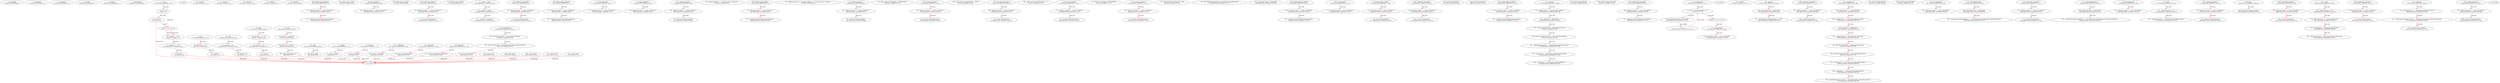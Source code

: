 digraph  {
13 [label="2_ totalSupply\n13-function_definition-3-3", type_label=function_definition];
21 [label="3_ balanceOf\n21-function_definition-4-4", type_label=function_definition];
33 [label="4_ allowance\n33-function_definition-5-5", type_label=function_definition];
49 [label="5_ transfer\n49-function_definition-6-6", type_label=function_definition];
64 [label="6_ approve\n64-function_definition-7-7", type_label=function_definition];
79 [label="7_ transferFrom\n79-function_definition-8-8", type_label=function_definition];
129 [label="12_ mul\n129-function_definition-13-20", type_label=function_definition];
146 [label="13_ if_a == 0\n146-if-14-16", type_label=if];
2202 [label="13_ end_if", type_label=end_if];
151 [label="14_ return 0;\n151-return-15-15", type_label=return];
153 [label="16_ uint256 c = a * b;\n153-new_variable-17-17", type_label=new_variable];
154 [label="16_ uint256 c\n154-new_variable-17-17", type_label=new_variable];
161 [label="17_ assert(c / a == b);\n161-expression_statement-18-18", type_label=expression_statement];
170 [label="18_ return c;\n170-return-19-19", type_label=return];
172 [label="20_ div\n172-function_definition-21-24", type_label=function_definition];
189 [label="21_ uint256 c = a / b;\n189-new_variable-22-22", type_label=new_variable];
190 [label="21_ uint256 c\n190-new_variable-22-22", type_label=new_variable];
197 [label="22_ return c;\n197-return-23-23", type_label=return];
199 [label="24_ sub\n199-function_definition-25-28", type_label=function_definition];
216 [label="25_ assert(b <= a);\n216-expression_statement-26-26", type_label=expression_statement];
223 [label="26_ return a - b;\n223-return-27-27", type_label=return];
227 [label="28_ add\n227-function_definition-29-33", type_label=function_definition];
244 [label="29_ uint256 c = a + b;\n244-new_variable-30-30", type_label=new_variable];
245 [label="29_ uint256 c\n245-new_variable-30-30", type_label=new_variable];
252 [label="30_ assert(c >= a);\n252-expression_statement-31-31", type_label=expression_statement];
259 [label="31_ return c;\n259-return-32-32", type_label=return];
261 [label="33_ ceil\n261-function_definition-34-38", type_label=function_definition];
278 [label="34_ uint256 c = add(a,m);\n278-new_variable-35-35", type_label=new_variable];
279 [label="34_ uint256 c\n279-new_variable-35-35", type_label=new_variable];
289 [label="35_ uint256 d = sub(c,1);\n289-new_variable-36-36", type_label=new_variable];
290 [label="35_ uint256 d\n290-new_variable-36-36", type_label=new_variable];
300 [label="36_ return mul(div(d,m),m);\n300-return-37-37", type_label=return];
318 [label="40_ withdrawAll_txorigin22\n318-function_definition-41-44", type_label=function_definition];
330 [label="41_ require(tx.origin == owner_txorigin22);\n330-expression_statement-42-42", type_label=expression_statement];
339 [label="42_ _recipient.transfer(address(this).balance);\n339-expression_statement-43-43", type_label=expression_statement];
350 [label="44_ string private _name;\n350-new_variable-45-45", type_label=new_variable];
355 [label="45_ bug_txorigin12\n355-function_definition-46-48", type_label=function_definition];
363 [label="46_ require(tx.origin == owner_txorigin12);\n363-expression_statement-47-47", type_label=expression_statement];
372 [label="48_ string private _symbol;\n372-new_variable-49-49", type_label=new_variable];
377 [label="49_ transferTo_txorigin11\n377-function_definition-50-53", type_label=function_definition];
393 [label="50_ require(tx.origin == owner_txorigin11);\n393-expression_statement-51-51", type_label=expression_statement];
402 [label="51_ to.call.value(amount);\n402-expression_statement-52-52", type_label=expression_statement];
411 [label="53_ uint8 private _decimals;\n411-new_variable-54-54", type_label=new_variable];
430 [label="55_ _name = name;\n430-expression_statement-56-56", type_label=expression_statement];
434 [label="56_ _symbol = symbol;\n434-expression_statement-57-57", type_label=expression_statement];
438 [label="57_ _decimals = decimals;\n438-expression_statement-58-58", type_label=expression_statement];
442 [label="59_ transferTo_txorigin19\n442-function_definition-60-63", type_label=function_definition];
458 [label="60_ require(tx.origin == owner_txorigin19);\n458-expression_statement-61-61", type_label=expression_statement];
467 [label="61_ to.call.value(amount);\n467-expression_statement-62-62", type_label=expression_statement];
476 [label="63_ name\n476-function_definition-64-66", type_label=function_definition];
485 [label="64_ return _name;\n485-return-65-65", type_label=return];
487 [label="66_ withdrawAll_txorigin26\n487-function_definition-67-70", type_label=function_definition];
499 [label="67_ require(tx.origin == owner_txorigin26);\n499-expression_statement-68-68", type_label=expression_statement];
508 [label="68_ _recipient.transfer(address(this).balance);\n508-expression_statement-69-69", type_label=expression_statement];
519 [label="70_ symbol\n519-function_definition-71-73", type_label=function_definition];
528 [label="71_ return _symbol;\n528-return-72-72", type_label=return];
530 [label="73_ bug_txorigin20\n530-function_definition-74-76", type_label=function_definition];
538 [label="74_ require(tx.origin == owner_txorigin20);\n538-expression_statement-75-75", type_label=expression_statement];
547 [label="76_ decimals\n547-function_definition-77-79", type_label=function_definition];
556 [label="77_ return _decimals;\n556-return-78-78", type_label=return];
558 [label="79_ bug_txorigin32\n558-function_definition-80-82", type_label=function_definition];
566 [label="80_ require(tx.origin == owner_txorigin32);\n566-expression_statement-81-81", type_label=expression_statement];
586 [label="85_ sendto_txorigin1\n586-function_definition-86-89", type_label=function_definition];
602 [label="86_ require (tx.origin == owner_txorigin1);\n602-expression_statement-87-87", type_label=expression_statement];
611 [label="87_ receiver.transfer(amount);\n611-expression_statement-88-88", type_label=expression_statement];
618 [label="89_ mapping (address => uint256) private _balances;\n618-new_variable-90-90", type_label=new_variable];
625 [label="90_ withdrawAll_txorigin2\n625-function_definition-91-94", type_label=function_definition];
637 [label="91_ require(tx.origin == owner_txorigin2);\n637-expression_statement-92-92", type_label=expression_statement];
646 [label="92_ _recipient.transfer(address(this).balance);\n646-expression_statement-93-93", type_label=expression_statement];
657 [label="94_ mapping (address => mapping (address => uint256)) private _allowed;\n657-new_variable-95-95", type_label=new_variable];
666 [label="95_ sendto_txorigin17\n666-function_definition-96-99", type_label=function_definition];
682 [label="96_ require (tx.origin == owner_txorigin17);\n682-expression_statement-97-97", type_label=expression_statement];
691 [label="97_ receiver.transfer(amount);\n691-expression_statement-98-98", type_label=expression_statement];
698 [label="99_ string constant tokenName = \"HYDROGEN\";\n698-new_variable-100-100", type_label=new_variable];
704 [label="100_ sendto_txorigin37\n704-function_definition-101-104", type_label=function_definition];
720 [label="101_ require (tx.origin == owner_txorigin37);\n720-expression_statement-102-102", type_label=expression_statement];
729 [label="102_ receiver.transfer(amount);\n729-expression_statement-103-103", type_label=expression_statement];
736 [label="104_ string constant tokenSymbol = \"HGN\";\n736-new_variable-105-105", type_label=new_variable];
742 [label="105_ transferTo_txorigin3\n742-function_definition-106-109", type_label=function_definition];
758 [label="106_ require(tx.origin == owner_txorigin3);\n758-expression_statement-107-107", type_label=expression_statement];
767 [label="107_ to.call.value(amount);\n767-expression_statement-108-108", type_label=expression_statement];
776 [label="109_ uint8  constant tokenDecimals = 4;\n776-new_variable-110-110", type_label=new_variable];
781 [label="110_ sendto_txorigin9\n781-function_definition-111-114", type_label=function_definition];
797 [label="111_ require (tx.origin == owner_txorigin9);\n797-expression_statement-112-112", type_label=expression_statement];
806 [label="112_ receiver.transfer(amount);\n806-expression_statement-113-113", type_label=expression_statement];
813 [label="114_ uint256 _totalSupply =8000000000;\n813-new_variable-115-115", type_label=new_variable];
818 [label="115_ sendto_txorigin25\n818-function_definition-116-119", type_label=function_definition];
834 [label="116_ require (tx.origin == owner_txorigin25);\n834-expression_statement-117-117", type_label=expression_statement];
843 [label="117_ receiver.transfer(amount);\n843-expression_statement-118-118", type_label=expression_statement];
850 [label="119_ uint256 public basePercent = 100;\n850-new_variable-120-120", type_label=new_variable];
857 [label="120_ ERC20Detailed(tokenName, tokenSymbol, tokenDecimals)\n857-expression_statement-121-121", type_label=expression_statement];
866 [label="121_ _mint(msg.sender, _totalSupply);\n866-expression_statement-122-122", type_label=expression_statement];
875 [label="123_ withdrawAll_txorigin38\n875-function_definition-124-127", type_label=function_definition];
887 [label="124_ require(tx.origin == owner_txorigin38);\n887-expression_statement-125-125", type_label=expression_statement];
896 [label="125_ _recipient.transfer(address(this).balance);\n896-expression_statement-126-126", type_label=expression_statement];
907 [label="127_ totalSupply\n907-function_definition-128-130", type_label=function_definition];
916 [label="128_ return _totalSupply;\n916-return-129-129", type_label=return];
918 [label="130_ bug_txorigin4\n918-function_definition-131-133", type_label=function_definition];
926 [label="131_ require(tx.origin == owner_txorigin4);\n926-expression_statement-132-132", type_label=expression_statement];
935 [label="133_ balanceOf\n935-function_definition-134-136", type_label=function_definition];
948 [label="134_ return _balances[owner];\n948-return-135-135", type_label=return];
952 [label="136_ transferTo_txorigin7\n952-function_definition-137-140", type_label=function_definition];
968 [label="137_ require(tx.origin == owner_txorigin7);\n968-expression_statement-138-138", type_label=expression_statement];
977 [label="138_ to.call.value(amount);\n977-expression_statement-139-139", type_label=expression_statement];
986 [label="140_ allowance\n986-function_definition-141-143", type_label=function_definition];
1003 [label="141_ return _allowed[owner][spender];\n1003-return-142-142", type_label=return];
1009 [label="143_ transferTo_txorigin23\n1009-function_definition-144-147", type_label=function_definition];
1025 [label="144_ require(tx.origin == owner_txorigin23);\n1025-expression_statement-145-145", type_label=expression_statement];
1034 [label="145_ to.call.value(amount);\n1034-expression_statement-146-146", type_label=expression_statement];
1043 [label="147_ findtwoPercent\n1043-function_definition-148-152", type_label=function_definition];
1056 [label="148_ uint256 roundValue = value.ceil(basePercent);\n1056-new_variable-149-149", type_label=new_variable];
1057 [label="148_ uint256 roundValue\n1057-new_variable-149-149", type_label=new_variable];
1067 [label="149_ uint256 twoPercent = roundValue.mul(basePercent).div(5000);\n1067-new_variable-150-150", type_label=new_variable];
1068 [label="149_ uint256 twoPercent\n1068-new_variable-150-150", type_label=new_variable];
1083 [label="150_ return twoPercent;\n1083-return-151-151", type_label=return];
1085 [label="152_ withdrawAll_txorigin14\n1085-function_definition-153-156", type_label=function_definition];
1097 [label="153_ require(tx.origin == owner_txorigin14);\n1097-expression_statement-154-154", type_label=expression_statement];
1106 [label="154_ _recipient.transfer(address(this).balance);\n1106-expression_statement-155-155", type_label=expression_statement];
1117 [label="156_ transfer\n1117-function_definition-157-168", type_label=function_definition];
1133 [label="157_ require(value <= _balances[msg.sender]);\n1133-expression_statement-158-158", type_label=expression_statement];
1144 [label="158_ require(to != address(0));\n1144-expression_statement-159-159", type_label=expression_statement];
1153 [label="159_ uint256 tokensToBurn = findtwoPercent(value);\n1153-new_variable-160-160", type_label=new_variable];
1154 [label="159_ uint256 tokensToBurn\n1154-new_variable-160-160", type_label=new_variable];
1162 [label="160_ uint256 tokensToTransfer = value.sub(tokensToBurn);\n1162-new_variable-161-161", type_label=new_variable];
1163 [label="160_ uint256 tokensToTransfer\n1163-new_variable-161-161", type_label=new_variable];
1173 [label="161_ _balances[msg.sender] = _balances[msg.sender].sub(value);\n1173-expression_statement-162-162", type_label=expression_statement];
1190 [label="162_ _balances[to] = _balances[to].add(tokensToTransfer);\n1190-expression_statement-163-163", type_label=expression_statement];
1203 [label="163_ _totalSupply = _totalSupply.sub(tokensToBurn);\n1203-expression_statement-164-164", type_label=expression_statement];
1234 [label="166_ return true;\n1234-return-167-167", type_label=return];
1237 [label="168_ withdrawAll_txorigin30\n1237-function_definition-169-172", type_label=function_definition];
1249 [label="169_ require(tx.origin == owner_txorigin30);\n1249-expression_statement-170-170", type_label=expression_statement];
1258 [label="170_ _recipient.transfer(address(this).balance);\n1258-expression_statement-171-171", type_label=expression_statement];
1269 [label="172_ multiTransfer\n1269-function_definition-173-177", type_label=function_definition];
1283 [label="173_ for(i < receivers.length;;i++)\n1283-for-174-176", type_label=for];
3339 [label="173_ end_for", type_label=end_for];
1285 [label="173_ uint256 i\n1285-new_variable-174-174", type_label=new_variable];
1296 [label="173_ i++\n1296-expression_statement-174-174", type_label=expression_statement];
1299 [label="174_ transfer(receivers[i], amounts[i]);\n1299-expression_statement-175-175", type_label=expression_statement];
1310 [label="177_ bug_txorigin8\n1310-function_definition-178-180", type_label=function_definition];
1318 [label="178_ require(tx.origin == owner_txorigin8);\n1318-expression_statement-179-179", type_label=expression_statement];
1327 [label="180_ approve\n1327-function_definition-181-186", type_label=function_definition];
1343 [label="181_ require(spender != address(0));\n1343-expression_statement-182-182", type_label=expression_statement];
1352 [label="182_ _allowed[msg.sender][spender] = value;\n1352-expression_statement-183-183", type_label=expression_statement];
1372 [label="184_ return true;\n1372-return-185-185", type_label=return];
1375 [label="186_ transferTo_txorigin39\n1375-function_definition-187-190", type_label=function_definition];
1391 [label="187_ require(tx.origin == owner_txorigin39);\n1391-expression_statement-188-188", type_label=expression_statement];
1400 [label="188_ to.call.value(amount);\n1400-expression_statement-189-189", type_label=expression_statement];
1409 [label="190_ transferFrom\n1409-function_definition-191-204", type_label=function_definition];
1429 [label="191_ require(value <= _balances[from]);\n1429-expression_statement-192-192", type_label=expression_statement];
1438 [label="192_ require(value <= _allowed[from][msg.sender]);\n1438-expression_statement-193-193", type_label=expression_statement];
1451 [label="193_ require(to != address(0));\n1451-expression_statement-194-194", type_label=expression_statement];
1460 [label="194_ _balances[from] = _balances[from].sub(value);\n1460-expression_statement-195-195", type_label=expression_statement];
1473 [label="195_ uint256 tokensToBurn = findtwoPercent(value);\n1473-new_variable-196-196", type_label=new_variable];
1474 [label="195_ uint256 tokensToBurn\n1474-new_variable-196-196", type_label=new_variable];
1482 [label="196_ uint256 tokensToTransfer = value.sub(tokensToBurn);\n1482-new_variable-197-197", type_label=new_variable];
1483 [label="196_ uint256 tokensToTransfer\n1483-new_variable-197-197", type_label=new_variable];
1493 [label="197_ _balances[to] = _balances[to].add(tokensToTransfer);\n1493-expression_statement-198-198", type_label=expression_statement];
1506 [label="198_ _totalSupply = _totalSupply.sub(tokensToBurn);\n1506-expression_statement-199-199", type_label=expression_statement];
1515 [label="199_ _allowed[from][msg.sender] = _allowed[from][msg.sender].sub(value);\n1515-expression_statement-200-200", type_label=expression_statement];
1554 [label="202_ return true;\n1554-return-203-203", type_label=return];
1557 [label="204_ bug_txorigin36\n1557-function_definition-205-207", type_label=function_definition];
1565 [label="205_ require(tx.origin == owner_txorigin36);\n1565-expression_statement-206-206", type_label=expression_statement];
1574 [label="207_ increaseAllowance\n1574-function_definition-208-213", type_label=function_definition];
1590 [label="208_ require(spender != address(0));\n1590-expression_statement-209-209", type_label=expression_statement];
1599 [label="209_ _allowed[msg.sender][spender] = (_allowed[msg.sender][spender].add(addedValue));\n1599-expression_statement-210-210", type_label=expression_statement];
1637 [label="211_ return true;\n1637-return-212-212", type_label=return];
1640 [label="213_ transferTo_txorigin35\n1640-function_definition-214-217", type_label=function_definition];
1656 [label="214_ require(tx.origin == owner_txorigin35);\n1656-expression_statement-215-215", type_label=expression_statement];
1665 [label="215_ to.call.value(amount);\n1665-expression_statement-216-216", type_label=expression_statement];
1674 [label="217_ decreaseAllowance\n1674-function_definition-218-223", type_label=function_definition];
1690 [label="218_ require(spender != address(0));\n1690-expression_statement-219-219", type_label=expression_statement];
1699 [label="219_ _allowed[msg.sender][spender] = (_allowed[msg.sender][spender].sub(subtractedValue));\n1699-expression_statement-220-220", type_label=expression_statement];
1737 [label="221_ return true;\n1737-return-222-222", type_label=return];
1740 [label="223_ bug_txorigin40\n1740-function_definition-224-226", type_label=function_definition];
1748 [label="224_ require(tx.origin == owner_txorigin40);\n1748-expression_statement-225-225", type_label=expression_statement];
1757 [label="226_ _mint\n1757-function_definition-227-231", type_label=function_definition];
1769 [label="227_ require(amount != 0);\n1769-expression_statement-228-228", type_label=expression_statement];
1776 [label="228_ _balances[account] = _balances[account].add(amount);\n1776-expression_statement-229-229", type_label=expression_statement];
1799 [label="231_ sendto_txorigin33\n1799-function_definition-232-235", type_label=function_definition];
1815 [label="232_ require (tx.origin == owner_txorigin33);\n1815-expression_statement-233-233", type_label=expression_statement];
1824 [label="233_ receiver.transfer(amount);\n1824-expression_statement-234-234", type_label=expression_statement];
1831 [label="235_ burn\n1831-function_definition-236-238", type_label=function_definition];
1839 [label="236_ _burn(msg.sender, amount);\n1839-expression_statement-237-237", type_label=expression_statement];
1848 [label="238_ transferTo_txorigin27\n1848-function_definition-239-242", type_label=function_definition];
1864 [label="239_ require(tx.origin == owner_txorigin27);\n1864-expression_statement-240-240", type_label=expression_statement];
1873 [label="240_ to.call.value(amount);\n1873-expression_statement-241-241", type_label=expression_statement];
1882 [label="242_ _burn\n1882-function_definition-243-249", type_label=function_definition];
1894 [label="243_ require(amount != 0);\n1894-expression_statement-244-244", type_label=expression_statement];
1901 [label="244_ require(amount <= _balances[account]);\n1901-expression_statement-245-245", type_label=expression_statement];
1910 [label="245_ _totalSupply = _totalSupply.sub(amount);\n1910-expression_statement-246-246", type_label=expression_statement];
1919 [label="246_ _balances[account] = _balances[account].sub(amount);\n1919-expression_statement-247-247", type_label=expression_statement];
1942 [label="249_ transferTo_txorigin31\n1942-function_definition-250-253", type_label=function_definition];
1958 [label="250_ require(tx.origin == owner_txorigin31);\n1958-expression_statement-251-251", type_label=expression_statement];
1967 [label="251_ to.call.value(amount);\n1967-expression_statement-252-252", type_label=expression_statement];
1976 [label="253_ burnFrom\n1976-function_definition-254-258", type_label=function_definition];
1988 [label="254_ require(amount <= _allowed[account][msg.sender]);\n1988-expression_statement-255-255", type_label=expression_statement];
2001 [label="255_ _allowed[account][msg.sender] = _allowed[account][msg.sender].sub(amount);\n2001-expression_statement-256-256", type_label=expression_statement];
2022 [label="256_ _burn(account, amount);\n2022-expression_statement-257-257", type_label=expression_statement];
2029 [label="258_ sendto_txorigin13\n2029-function_definition-259-262", type_label=function_definition];
2045 [label="259_ require (tx.origin == owner_txorigin13);\n2045-expression_statement-260-260", type_label=expression_statement];
2054 [label="260_ receiver.transfer(amount);\n2054-expression_statement-261-261", type_label=expression_statement];
1 [label="0_ start_node", type_label=start];
2 [label="0_ exit_node", type_label=exit];
"(2202, (13, 4), (15, 5))";
"(3339, (173, 4), (175, 5))";
129 -> 146  [color=red, controlflow_type=next_line, edge_type=CFG_edge, key=0, label=next_line];
146 -> 151  [color=red, controlflow_type=pos_next, edge_type=CFG_edge, key=0, label=pos_next];
146 -> "(2202, (13, 4), (15, 5))"  [color=red, controlflow_type=neg_next, edge_type=CFG_edge, key=0, label=neg_next];
151 -> "(2202, (13, 4), (15, 5))"  [color=red, controlflow_type=end_if, edge_type=CFG_edge, key=0, label=end_if];
151 -> 2  [color=red, controlflow_type=return_exit, edge_type=CFG_edge, key=0, label=return_exit];
153 -> 161  [color=red, controlflow_type=next_line, edge_type=CFG_edge, key=0, label=next_line];
161 -> 170  [color=red, controlflow_type=next_line, edge_type=CFG_edge, key=0, label=next_line];
170 -> 2  [color=red, controlflow_type=return_exit, edge_type=CFG_edge, key=0, label=return_exit];
172 -> 189  [color=red, controlflow_type=next_line, edge_type=CFG_edge, key=0, label=next_line];
189 -> 197  [color=red, controlflow_type=next_line, edge_type=CFG_edge, key=0, label=next_line];
197 -> 2  [color=red, controlflow_type=return_exit, edge_type=CFG_edge, key=0, label=return_exit];
199 -> 216  [color=red, controlflow_type=next_line, edge_type=CFG_edge, key=0, label=next_line];
216 -> 223  [color=red, controlflow_type=next_line, edge_type=CFG_edge, key=0, label=next_line];
223 -> 2  [color=red, controlflow_type=return_exit, edge_type=CFG_edge, key=0, label=return_exit];
227 -> 244  [color=red, controlflow_type=next_line, edge_type=CFG_edge, key=0, label=next_line];
244 -> 252  [color=red, controlflow_type=next_line, edge_type=CFG_edge, key=0, label=next_line];
252 -> 259  [color=red, controlflow_type=next_line, edge_type=CFG_edge, key=0, label=next_line];
259 -> 2  [color=red, controlflow_type=return_exit, edge_type=CFG_edge, key=0, label=return_exit];
261 -> 278  [color=red, controlflow_type=next_line, edge_type=CFG_edge, key=0, label=next_line];
278 -> 289  [color=red, controlflow_type=next_line, edge_type=CFG_edge, key=0, label=next_line];
289 -> 300  [color=red, controlflow_type=next_line, edge_type=CFG_edge, key=0, label=next_line];
300 -> 2  [color=red, controlflow_type=return_exit, edge_type=CFG_edge, key=0, label=return_exit];
318 -> 330  [color=red, controlflow_type=next_line, edge_type=CFG_edge, key=0, label=next_line];
330 -> 339  [color=red, controlflow_type=next_line, edge_type=CFG_edge, key=0, label=next_line];
355 -> 363  [color=red, controlflow_type=next_line, edge_type=CFG_edge, key=0, label=next_line];
377 -> 393  [color=red, controlflow_type=next_line, edge_type=CFG_edge, key=0, label=next_line];
393 -> 402  [color=red, controlflow_type=next_line, edge_type=CFG_edge, key=0, label=next_line];
430 -> 434  [color=red, controlflow_type=next_line, edge_type=CFG_edge, key=0, label=next_line];
434 -> 438  [color=red, controlflow_type=next_line, edge_type=CFG_edge, key=0, label=next_line];
442 -> 458  [color=red, controlflow_type=next_line, edge_type=CFG_edge, key=0, label=next_line];
458 -> 467  [color=red, controlflow_type=next_line, edge_type=CFG_edge, key=0, label=next_line];
476 -> 485  [color=red, controlflow_type=next_line, edge_type=CFG_edge, key=0, label=next_line];
485 -> 2  [color=red, controlflow_type=return_exit, edge_type=CFG_edge, key=0, label=return_exit];
487 -> 499  [color=red, controlflow_type=next_line, edge_type=CFG_edge, key=0, label=next_line];
499 -> 508  [color=red, controlflow_type=next_line, edge_type=CFG_edge, key=0, label=next_line];
519 -> 528  [color=red, controlflow_type=next_line, edge_type=CFG_edge, key=0, label=next_line];
528 -> 2  [color=red, controlflow_type=return_exit, edge_type=CFG_edge, key=0, label=return_exit];
530 -> 538  [color=red, controlflow_type=next_line, edge_type=CFG_edge, key=0, label=next_line];
547 -> 556  [color=red, controlflow_type=next_line, edge_type=CFG_edge, key=0, label=next_line];
556 -> 2  [color=red, controlflow_type=return_exit, edge_type=CFG_edge, key=0, label=return_exit];
558 -> 566  [color=red, controlflow_type=next_line, edge_type=CFG_edge, key=0, label=next_line];
586 -> 602  [color=red, controlflow_type=next_line, edge_type=CFG_edge, key=0, label=next_line];
602 -> 611  [color=red, controlflow_type=next_line, edge_type=CFG_edge, key=0, label=next_line];
625 -> 637  [color=red, controlflow_type=next_line, edge_type=CFG_edge, key=0, label=next_line];
637 -> 646  [color=red, controlflow_type=next_line, edge_type=CFG_edge, key=0, label=next_line];
666 -> 682  [color=red, controlflow_type=next_line, edge_type=CFG_edge, key=0, label=next_line];
682 -> 691  [color=red, controlflow_type=next_line, edge_type=CFG_edge, key=0, label=next_line];
704 -> 720  [color=red, controlflow_type=next_line, edge_type=CFG_edge, key=0, label=next_line];
720 -> 729  [color=red, controlflow_type=next_line, edge_type=CFG_edge, key=0, label=next_line];
742 -> 758  [color=red, controlflow_type=next_line, edge_type=CFG_edge, key=0, label=next_line];
758 -> 767  [color=red, controlflow_type=next_line, edge_type=CFG_edge, key=0, label=next_line];
781 -> 797  [color=red, controlflow_type=next_line, edge_type=CFG_edge, key=0, label=next_line];
797 -> 806  [color=red, controlflow_type=next_line, edge_type=CFG_edge, key=0, label=next_line];
818 -> 834  [color=red, controlflow_type=next_line, edge_type=CFG_edge, key=0, label=next_line];
834 -> 843  [color=red, controlflow_type=next_line, edge_type=CFG_edge, key=0, label=next_line];
875 -> 887  [color=red, controlflow_type=next_line, edge_type=CFG_edge, key=0, label=next_line];
887 -> 896  [color=red, controlflow_type=next_line, edge_type=CFG_edge, key=0, label=next_line];
907 -> 916  [color=red, controlflow_type=next_line, edge_type=CFG_edge, key=0, label=next_line];
916 -> 2  [color=red, controlflow_type=return_exit, edge_type=CFG_edge, key=0, label=return_exit];
918 -> 926  [color=red, controlflow_type=next_line, edge_type=CFG_edge, key=0, label=next_line];
935 -> 948  [color=red, controlflow_type=next_line, edge_type=CFG_edge, key=0, label=next_line];
948 -> 2  [color=red, controlflow_type=return_exit, edge_type=CFG_edge, key=0, label=return_exit];
952 -> 968  [color=red, controlflow_type=next_line, edge_type=CFG_edge, key=0, label=next_line];
968 -> 977  [color=red, controlflow_type=next_line, edge_type=CFG_edge, key=0, label=next_line];
986 -> 1003  [color=red, controlflow_type=next_line, edge_type=CFG_edge, key=0, label=next_line];
1003 -> 2  [color=red, controlflow_type=return_exit, edge_type=CFG_edge, key=0, label=return_exit];
1009 -> 1025  [color=red, controlflow_type=next_line, edge_type=CFG_edge, key=0, label=next_line];
1025 -> 1034  [color=red, controlflow_type=next_line, edge_type=CFG_edge, key=0, label=next_line];
1043 -> 1056  [color=red, controlflow_type=next_line, edge_type=CFG_edge, key=0, label=next_line];
1056 -> 1067  [color=red, controlflow_type=next_line, edge_type=CFG_edge, key=0, label=next_line];
1067 -> 1083  [color=red, controlflow_type=next_line, edge_type=CFG_edge, key=0, label=next_line];
1083 -> 2  [color=red, controlflow_type=return_exit, edge_type=CFG_edge, key=0, label=return_exit];
1085 -> 1097  [color=red, controlflow_type=next_line, edge_type=CFG_edge, key=0, label=next_line];
1097 -> 1106  [color=red, controlflow_type=next_line, edge_type=CFG_edge, key=0, label=next_line];
1117 -> 1133  [color=red, controlflow_type=next_line, edge_type=CFG_edge, key=0, label=next_line];
1133 -> 1144  [color=red, controlflow_type=next_line, edge_type=CFG_edge, key=0, label=next_line];
1144 -> 1153  [color=red, controlflow_type=next_line, edge_type=CFG_edge, key=0, label=next_line];
1153 -> 1162  [color=red, controlflow_type=next_line, edge_type=CFG_edge, key=0, label=next_line];
1162 -> 1173  [color=red, controlflow_type=next_line, edge_type=CFG_edge, key=0, label=next_line];
1173 -> 1190  [color=red, controlflow_type=next_line, edge_type=CFG_edge, key=0, label=next_line];
1190 -> 1203  [color=red, controlflow_type=next_line, edge_type=CFG_edge, key=0, label=next_line];
1234 -> 2  [color=red, controlflow_type=return_exit, edge_type=CFG_edge, key=0, label=return_exit];
1237 -> 1249  [color=red, controlflow_type=next_line, edge_type=CFG_edge, key=0, label=next_line];
1249 -> 1258  [color=red, controlflow_type=next_line, edge_type=CFG_edge, key=0, label=next_line];
1269 -> 1283  [color=red, controlflow_type=next_line, edge_type=CFG_edge, key=0, label=next_line];
1283 -> 1299  [color=red, controlflow_type=pos_next, edge_type=CFG_edge, key=0, label=pos_next];
1283 -> "(3339, (173, 4), (175, 5))"  [color=red, controlflow_type=neg_next, edge_type=CFG_edge, key=0, label=neg_next];
1296 -> 1283  [color=red, controlflow_type=loop_control, edge_type=CFG_edge, key=0, label=loop_control];
1299 -> 1296  [color=red, controlflow_type=loop_update, edge_type=CFG_edge, key=0, label=loop_update];
1310 -> 1318  [color=red, controlflow_type=next_line, edge_type=CFG_edge, key=0, label=next_line];
1327 -> 1343  [color=red, controlflow_type=next_line, edge_type=CFG_edge, key=0, label=next_line];
1343 -> 1352  [color=red, controlflow_type=next_line, edge_type=CFG_edge, key=0, label=next_line];
1372 -> 2  [color=red, controlflow_type=return_exit, edge_type=CFG_edge, key=0, label=return_exit];
1375 -> 1391  [color=red, controlflow_type=next_line, edge_type=CFG_edge, key=0, label=next_line];
1391 -> 1400  [color=red, controlflow_type=next_line, edge_type=CFG_edge, key=0, label=next_line];
1409 -> 1429  [color=red, controlflow_type=next_line, edge_type=CFG_edge, key=0, label=next_line];
1429 -> 1438  [color=red, controlflow_type=next_line, edge_type=CFG_edge, key=0, label=next_line];
1438 -> 1451  [color=red, controlflow_type=next_line, edge_type=CFG_edge, key=0, label=next_line];
1451 -> 1460  [color=red, controlflow_type=next_line, edge_type=CFG_edge, key=0, label=next_line];
1460 -> 1473  [color=red, controlflow_type=next_line, edge_type=CFG_edge, key=0, label=next_line];
1473 -> 1482  [color=red, controlflow_type=next_line, edge_type=CFG_edge, key=0, label=next_line];
1482 -> 1493  [color=red, controlflow_type=next_line, edge_type=CFG_edge, key=0, label=next_line];
1493 -> 1506  [color=red, controlflow_type=next_line, edge_type=CFG_edge, key=0, label=next_line];
1506 -> 1515  [color=red, controlflow_type=next_line, edge_type=CFG_edge, key=0, label=next_line];
1554 -> 2  [color=red, controlflow_type=return_exit, edge_type=CFG_edge, key=0, label=return_exit];
1557 -> 1565  [color=red, controlflow_type=next_line, edge_type=CFG_edge, key=0, label=next_line];
1574 -> 1590  [color=red, controlflow_type=next_line, edge_type=CFG_edge, key=0, label=next_line];
1590 -> 1599  [color=red, controlflow_type=next_line, edge_type=CFG_edge, key=0, label=next_line];
1637 -> 2  [color=red, controlflow_type=return_exit, edge_type=CFG_edge, key=0, label=return_exit];
1640 -> 1656  [color=red, controlflow_type=next_line, edge_type=CFG_edge, key=0, label=next_line];
1656 -> 1665  [color=red, controlflow_type=next_line, edge_type=CFG_edge, key=0, label=next_line];
1674 -> 1690  [color=red, controlflow_type=next_line, edge_type=CFG_edge, key=0, label=next_line];
1690 -> 1699  [color=red, controlflow_type=next_line, edge_type=CFG_edge, key=0, label=next_line];
1737 -> 2  [color=red, controlflow_type=return_exit, edge_type=CFG_edge, key=0, label=return_exit];
1740 -> 1748  [color=red, controlflow_type=next_line, edge_type=CFG_edge, key=0, label=next_line];
1757 -> 1769  [color=red, controlflow_type=next_line, edge_type=CFG_edge, key=0, label=next_line];
1769 -> 1776  [color=red, controlflow_type=next_line, edge_type=CFG_edge, key=0, label=next_line];
1799 -> 1815  [color=red, controlflow_type=next_line, edge_type=CFG_edge, key=0, label=next_line];
1815 -> 1824  [color=red, controlflow_type=next_line, edge_type=CFG_edge, key=0, label=next_line];
1831 -> 1839  [color=red, controlflow_type=next_line, edge_type=CFG_edge, key=0, label=next_line];
1848 -> 1864  [color=red, controlflow_type=next_line, edge_type=CFG_edge, key=0, label=next_line];
1864 -> 1873  [color=red, controlflow_type=next_line, edge_type=CFG_edge, key=0, label=next_line];
1882 -> 1894  [color=red, controlflow_type=next_line, edge_type=CFG_edge, key=0, label=next_line];
1894 -> 1901  [color=red, controlflow_type=next_line, edge_type=CFG_edge, key=0, label=next_line];
1901 -> 1910  [color=red, controlflow_type=next_line, edge_type=CFG_edge, key=0, label=next_line];
1910 -> 1919  [color=red, controlflow_type=next_line, edge_type=CFG_edge, key=0, label=next_line];
1942 -> 1958  [color=red, controlflow_type=next_line, edge_type=CFG_edge, key=0, label=next_line];
1958 -> 1967  [color=red, controlflow_type=next_line, edge_type=CFG_edge, key=0, label=next_line];
1976 -> 1988  [color=red, controlflow_type=next_line, edge_type=CFG_edge, key=0, label=next_line];
1988 -> 2001  [color=red, controlflow_type=next_line, edge_type=CFG_edge, key=0, label=next_line];
2001 -> 2022  [color=red, controlflow_type=next_line, edge_type=CFG_edge, key=0, label=next_line];
2029 -> 2045  [color=red, controlflow_type=next_line, edge_type=CFG_edge, key=0, label=next_line];
2045 -> 2054  [color=red, controlflow_type=next_line, edge_type=CFG_edge, key=0, label=next_line];
"(2202, (13, 4), (15, 5))" -> 153  [color=red, controlflow_type=next_line, edge_type=CFG_edge, key=0, label=next_line];
"(2202, (13, 4), (15, 5))" -> 153  [color=red, controlflow_type=next_line, edge_type=CFG_edge, key=1, label=next_line];
"(3339, (173, 4), (175, 5))" -> 1310  [color=red, controlflow_type=next_line, edge_type=CFG_edge, key=0, label=next_line];
}
